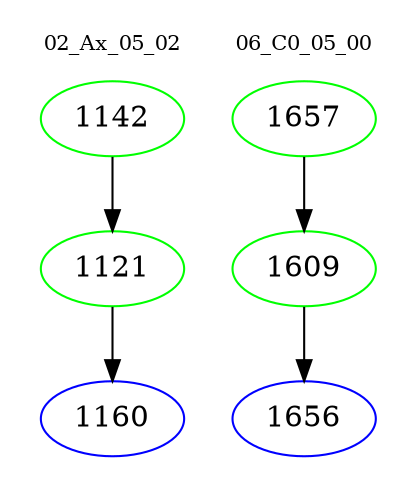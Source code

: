 digraph{
subgraph cluster_0 {
color = white
label = "02_Ax_05_02";
fontsize=10;
T0_1142 [label="1142", color="green"]
T0_1142 -> T0_1121 [color="black"]
T0_1121 [label="1121", color="green"]
T0_1121 -> T0_1160 [color="black"]
T0_1160 [label="1160", color="blue"]
}
subgraph cluster_1 {
color = white
label = "06_C0_05_00";
fontsize=10;
T1_1657 [label="1657", color="green"]
T1_1657 -> T1_1609 [color="black"]
T1_1609 [label="1609", color="green"]
T1_1609 -> T1_1656 [color="black"]
T1_1656 [label="1656", color="blue"]
}
}
